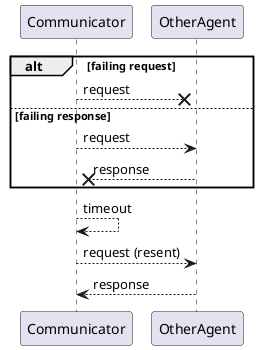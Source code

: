 @startuml communicator_interaction

alt failing request
    Communicator --x OtherAgent : request
else failing response
    Communicator --> OtherAgent : request
    OtherAgent --x Communicator     : response
end

Communicator --> Communicator   : timeout
Communicator --> OtherAgent     : request (resent)
OtherAgent --> Communicator     : response

@enduml

